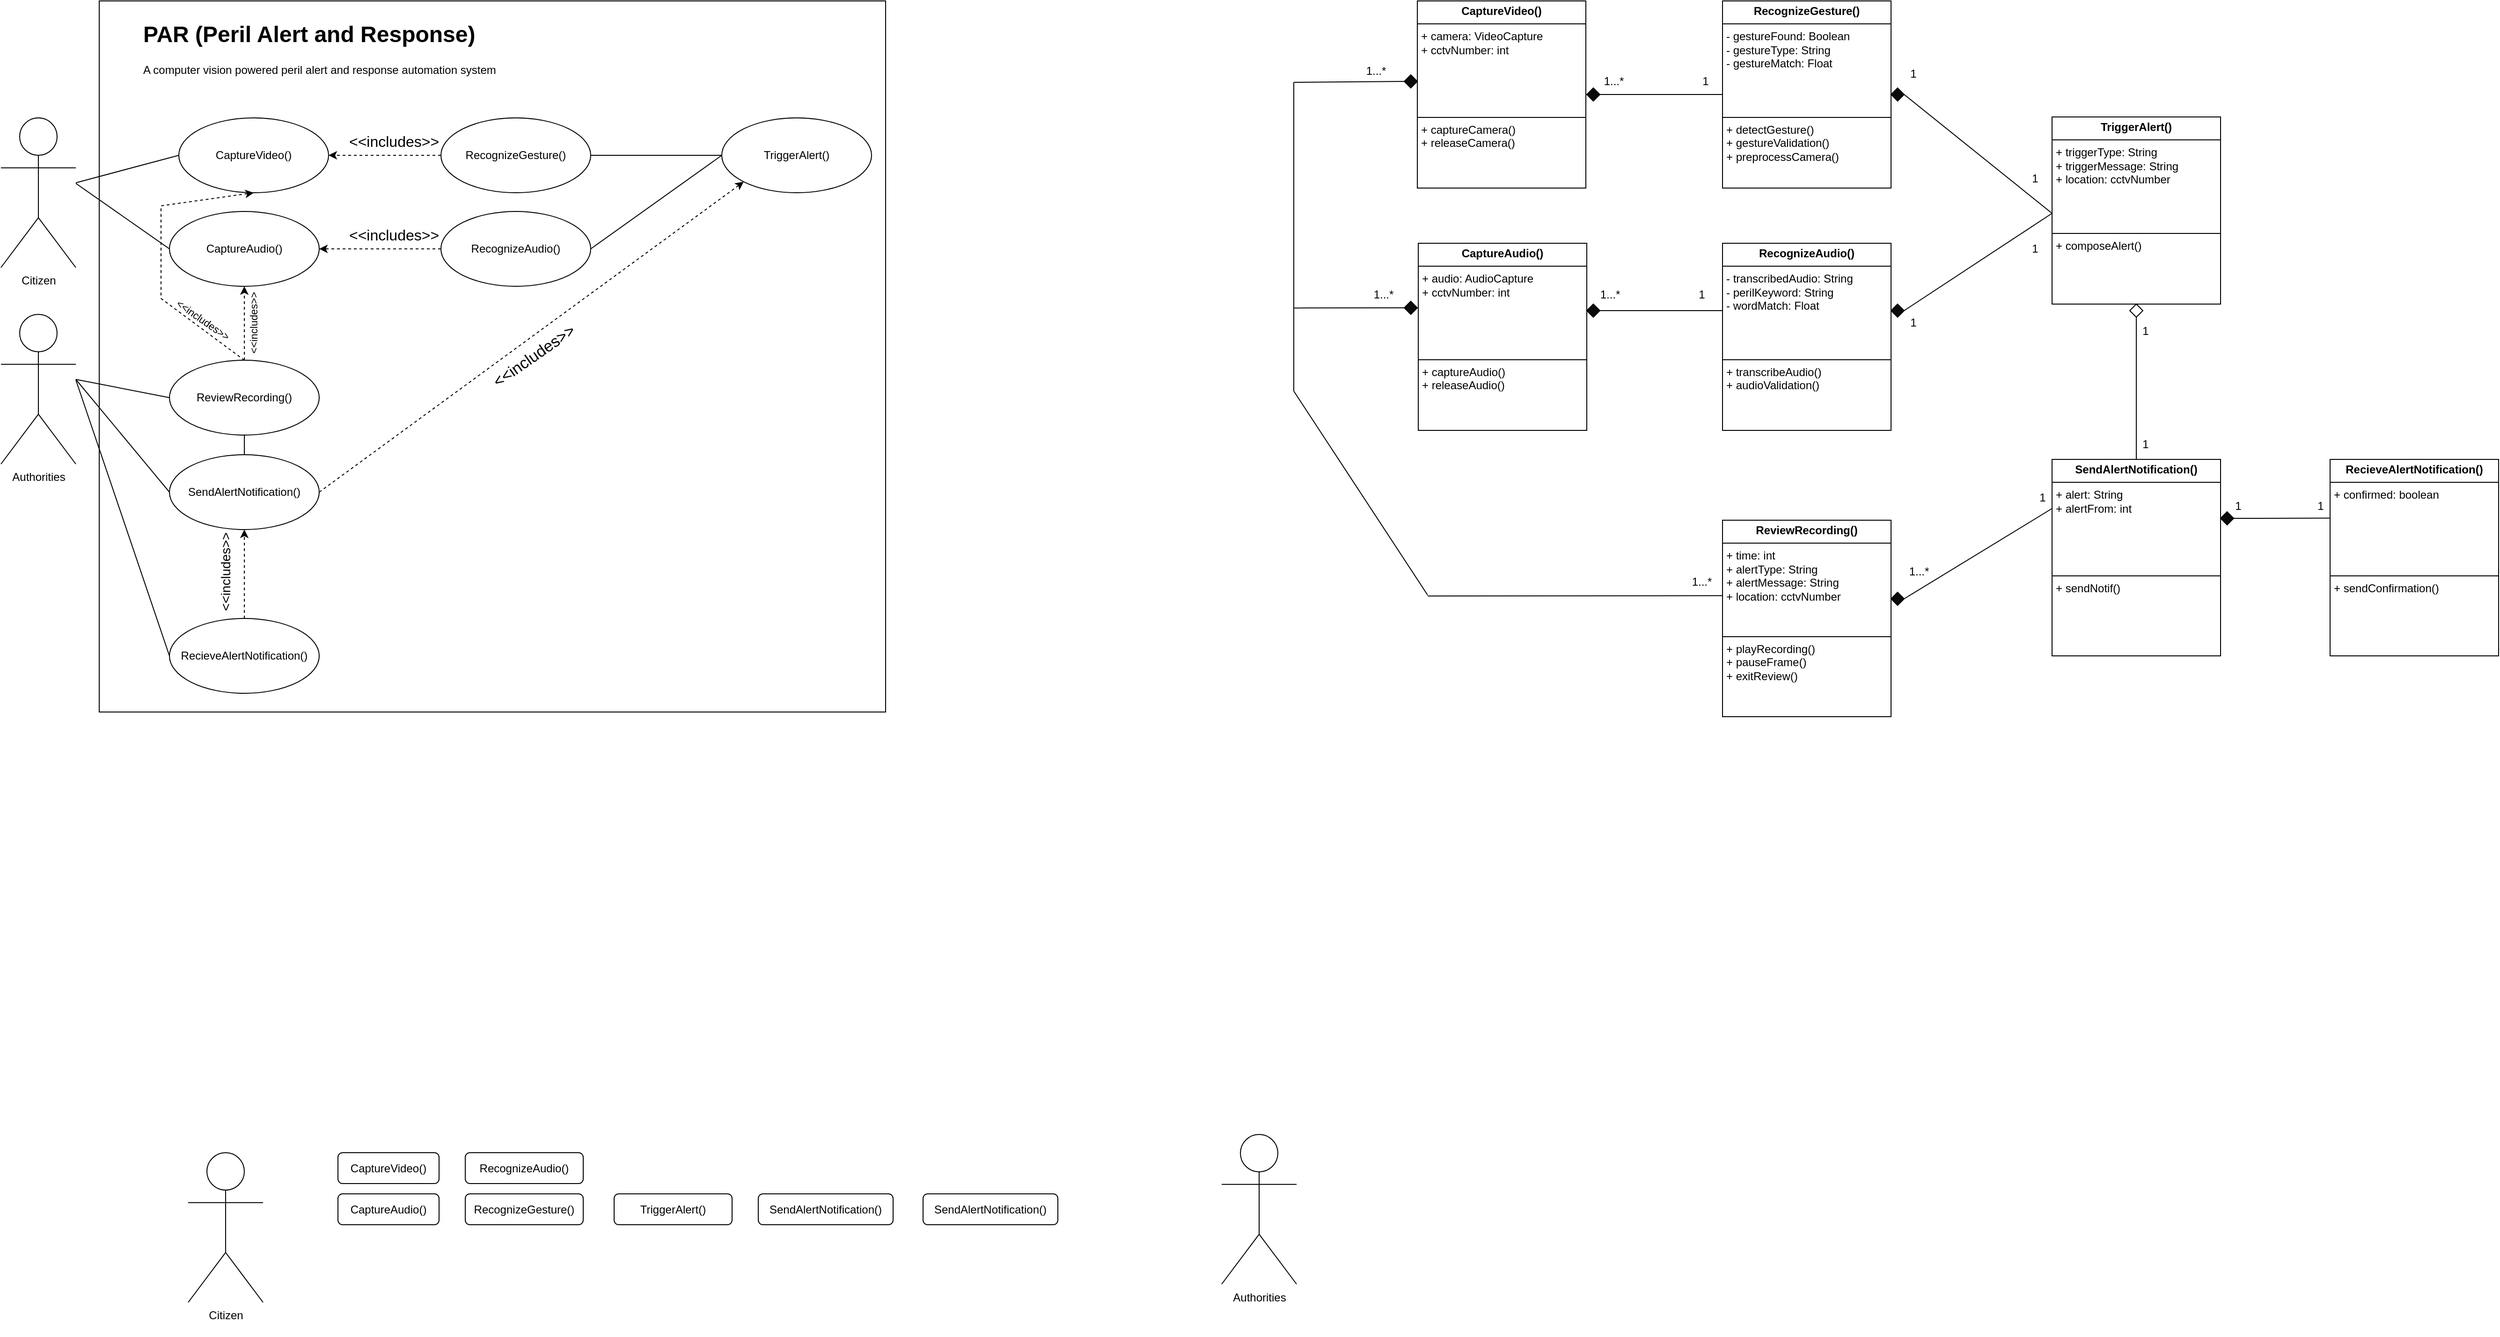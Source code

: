 <mxfile version="24.5.3" type="github">
  <diagram name="Page-1" id="aL-JDZuz1ci5aaFKHha2">
    <mxGraphModel dx="1598" dy="775" grid="1" gridSize="11" guides="1" tooltips="1" connect="1" arrows="1" fold="1" page="1" pageScale="1" pageWidth="850" pageHeight="1100" math="0" shadow="0">
      <root>
        <mxCell id="0" />
        <mxCell id="1" parent="0" />
        <mxCell id="zNkDvXEw-0MPoxfva-Qb-19" value="" style="rounded=0;whiteSpace=wrap;html=1;" parent="1" vertex="1">
          <mxGeometry x="165" y="155" width="840" height="760" as="geometry" />
        </mxCell>
        <mxCell id="zNkDvXEw-0MPoxfva-Qb-1" value="Citizen&lt;div&gt;&lt;br&gt;&lt;/div&gt;" style="shape=umlActor;verticalLabelPosition=bottom;verticalAlign=top;html=1;outlineConnect=0;" parent="1" vertex="1">
          <mxGeometry x="60" y="280" width="80" height="160" as="geometry" />
        </mxCell>
        <mxCell id="zNkDvXEw-0MPoxfva-Qb-2" value="CaptureVideo()" style="ellipse;whiteSpace=wrap;html=1;" parent="1" vertex="1">
          <mxGeometry x="250" y="280" width="160" height="80" as="geometry" />
        </mxCell>
        <mxCell id="zNkDvXEw-0MPoxfva-Qb-3" value="&lt;div&gt;Authorities&lt;/div&gt;" style="shape=umlActor;verticalLabelPosition=bottom;verticalAlign=top;html=1;outlineConnect=0;" parent="1" vertex="1">
          <mxGeometry x="60" y="490" width="80" height="160" as="geometry" />
        </mxCell>
        <mxCell id="zNkDvXEw-0MPoxfva-Qb-4" value="RecognizeGesture()" style="ellipse;whiteSpace=wrap;html=1;" parent="1" vertex="1">
          <mxGeometry x="530" y="280" width="160" height="80" as="geometry" />
        </mxCell>
        <mxCell id="zNkDvXEw-0MPoxfva-Qb-5" value="TriggerAlert()" style="ellipse;whiteSpace=wrap;html=1;" parent="1" vertex="1">
          <mxGeometry x="830" y="280" width="160" height="80" as="geometry" />
        </mxCell>
        <mxCell id="zNkDvXEw-0MPoxfva-Qb-6" value="SendAlertNotification()" style="ellipse;whiteSpace=wrap;html=1;" parent="1" vertex="1">
          <mxGeometry x="240" y="640" width="160" height="80" as="geometry" />
        </mxCell>
        <mxCell id="zNkDvXEw-0MPoxfva-Qb-7" value="ReviewRecording()" style="ellipse;whiteSpace=wrap;html=1;" parent="1" vertex="1">
          <mxGeometry x="240" y="539" width="160" height="80" as="geometry" />
        </mxCell>
        <mxCell id="zNkDvXEw-0MPoxfva-Qb-8" value="" style="endArrow=none;html=1;rounded=0;entryX=0;entryY=0.5;entryDx=0;entryDy=0;" parent="1" source="zNkDvXEw-0MPoxfva-Qb-1" target="zNkDvXEw-0MPoxfva-Qb-2" edge="1">
          <mxGeometry width="50" height="50" relative="1" as="geometry">
            <mxPoint x="170" y="460" as="sourcePoint" />
            <mxPoint x="220" y="410" as="targetPoint" />
          </mxGeometry>
        </mxCell>
        <mxCell id="zNkDvXEw-0MPoxfva-Qb-10" value="" style="endArrow=classic;html=1;rounded=0;dashed=1;exitX=0;exitY=0.5;exitDx=0;exitDy=0;entryX=1;entryY=0.5;entryDx=0;entryDy=0;" parent="1" source="zNkDvXEw-0MPoxfva-Qb-4" target="zNkDvXEw-0MPoxfva-Qb-2" edge="1">
          <mxGeometry width="50" height="50" relative="1" as="geometry">
            <mxPoint x="370" y="460" as="sourcePoint" />
            <mxPoint x="310" y="450" as="targetPoint" />
          </mxGeometry>
        </mxCell>
        <mxCell id="zNkDvXEw-0MPoxfva-Qb-12" value="&lt;font style=&quot;font-size: 16px;&quot;&gt;&amp;lt;&amp;lt;includes&amp;gt;&amp;gt;&lt;/font&gt;" style="text;html=1;align=center;verticalAlign=middle;whiteSpace=wrap;rounded=0;rotation=0;" parent="1" vertex="1">
          <mxGeometry x="450" y="290" width="60" height="30" as="geometry" />
        </mxCell>
        <mxCell id="zNkDvXEw-0MPoxfva-Qb-14" value="" style="endArrow=classic;html=1;rounded=0;dashed=1;exitX=1;exitY=0.5;exitDx=0;exitDy=0;entryX=0;entryY=1;entryDx=0;entryDy=0;" parent="1" source="zNkDvXEw-0MPoxfva-Qb-6" target="zNkDvXEw-0MPoxfva-Qb-5" edge="1">
          <mxGeometry width="50" height="50" relative="1" as="geometry">
            <mxPoint x="820" y="560" as="sourcePoint" />
            <mxPoint x="900" y="370" as="targetPoint" />
          </mxGeometry>
        </mxCell>
        <mxCell id="zNkDvXEw-0MPoxfva-Qb-15" value="&lt;font style=&quot;font-size: 17px;&quot;&gt;&amp;lt;&amp;lt;includes&amp;gt;&amp;gt;&lt;/font&gt;" style="text;html=1;align=center;verticalAlign=middle;whiteSpace=wrap;rounded=0;rotation=-35;" parent="1" vertex="1">
          <mxGeometry x="600" y="520" width="60" height="30" as="geometry" />
        </mxCell>
        <mxCell id="zNkDvXEw-0MPoxfva-Qb-16" value="" style="endArrow=none;html=1;rounded=0;entryX=0;entryY=0.5;entryDx=0;entryDy=0;" parent="1" target="zNkDvXEw-0MPoxfva-Qb-7" edge="1">
          <mxGeometry width="50" height="50" relative="1" as="geometry">
            <mxPoint x="140" y="559.5" as="sourcePoint" />
            <mxPoint x="240" y="559.5" as="targetPoint" />
          </mxGeometry>
        </mxCell>
        <mxCell id="zNkDvXEw-0MPoxfva-Qb-17" value="" style="endArrow=none;html=1;rounded=0;exitX=0.5;exitY=1;exitDx=0;exitDy=0;" parent="1" source="zNkDvXEw-0MPoxfva-Qb-7" target="zNkDvXEw-0MPoxfva-Qb-6" edge="1">
          <mxGeometry width="50" height="50" relative="1" as="geometry">
            <mxPoint x="400" y="559.66" as="sourcePoint" />
            <mxPoint x="530" y="560" as="targetPoint" />
          </mxGeometry>
        </mxCell>
        <mxCell id="zNkDvXEw-0MPoxfva-Qb-18" value="&lt;h1 style=&quot;margin-top: 0px;&quot;&gt;PAR (Peril Alert and Response)&lt;/h1&gt;&lt;p&gt;A computer vision powered peril alert and response automation system&lt;/p&gt;" style="text;html=1;whiteSpace=wrap;overflow=hidden;rounded=0;" parent="1" vertex="1">
          <mxGeometry x="210" y="170" width="420" height="120" as="geometry" />
        </mxCell>
        <mxCell id="zNkDvXEw-0MPoxfva-Qb-26" value="" style="endArrow=none;html=1;rounded=0;entryX=0;entryY=0.5;entryDx=0;entryDy=0;" parent="1" target="zNkDvXEw-0MPoxfva-Qb-6" edge="1">
          <mxGeometry width="50" height="50" relative="1" as="geometry">
            <mxPoint x="140" y="559.5" as="sourcePoint" />
            <mxPoint x="270" y="559.84" as="targetPoint" />
          </mxGeometry>
        </mxCell>
        <mxCell id="zNkDvXEw-0MPoxfva-Qb-27" value="" style="endArrow=none;html=1;rounded=0;entryX=0;entryY=0.5;entryDx=0;entryDy=0;exitX=1;exitY=0.5;exitDx=0;exitDy=0;" parent="1" source="zNkDvXEw-0MPoxfva-Qb-4" target="zNkDvXEw-0MPoxfva-Qb-5" edge="1">
          <mxGeometry width="50" height="50" relative="1" as="geometry">
            <mxPoint x="690" y="359" as="sourcePoint" />
            <mxPoint x="790" y="359" as="targetPoint" />
          </mxGeometry>
        </mxCell>
        <mxCell id="zNkDvXEw-0MPoxfva-Qb-34" value="&lt;p style=&quot;margin:0px;margin-top:4px;text-align:center;&quot;&gt;&lt;b&gt;CaptureVideo()&lt;/b&gt;&lt;/p&gt;&lt;hr size=&quot;1&quot; style=&quot;border-style:solid;&quot;&gt;&lt;p style=&quot;margin:0px;margin-left:4px;&quot;&gt;+ camera: VideoCapture&lt;/p&gt;&lt;p style=&quot;margin:0px;margin-left:4px;&quot;&gt;+ cctvNumber: int&lt;/p&gt;&lt;p style=&quot;margin:0px;margin-left:4px;&quot;&gt;&lt;br&gt;&lt;/p&gt;&lt;p style=&quot;margin:0px;margin-left:4px;&quot;&gt;&lt;br&gt;&lt;/p&gt;&lt;p style=&quot;margin:0px;margin-left:4px;&quot;&gt;&lt;br&gt;&lt;/p&gt;&lt;p style=&quot;margin:0px;margin-left:4px;&quot;&gt;&lt;br&gt;&lt;/p&gt;&lt;hr size=&quot;1&quot; style=&quot;border-style:solid;&quot;&gt;&lt;p style=&quot;margin:0px;margin-left:4px;&quot;&gt;+ captureCamera()&lt;/p&gt;&lt;p style=&quot;margin:0px;margin-left:4px;&quot;&gt;+ releaseCamera()&lt;/p&gt;&lt;p style=&quot;margin:0px;margin-left:4px;&quot;&gt;&lt;br&gt;&lt;/p&gt;" style="verticalAlign=top;align=left;overflow=fill;html=1;whiteSpace=wrap;" parent="1" vertex="1">
          <mxGeometry x="1573" y="155" width="180" height="200" as="geometry" />
        </mxCell>
        <mxCell id="zNkDvXEw-0MPoxfva-Qb-35" value="&lt;p style=&quot;margin:0px;margin-top:4px;text-align:center;&quot;&gt;&lt;b&gt;RecognizeGesture()&lt;/b&gt;&lt;/p&gt;&lt;hr size=&quot;1&quot; style=&quot;border-style:solid;&quot;&gt;&lt;p style=&quot;margin:0px;margin-left:4px;&quot;&gt;- gestureFound: Boolean&lt;/p&gt;&lt;p style=&quot;margin:0px;margin-left:4px;&quot;&gt;- gestureType: String&lt;/p&gt;&lt;p style=&quot;margin:0px;margin-left:4px;&quot;&gt;- gestureMatch: Float&lt;/p&gt;&lt;p style=&quot;margin:0px;margin-left:4px;&quot;&gt;&lt;br&gt;&lt;/p&gt;&lt;p style=&quot;margin:0px;margin-left:4px;&quot;&gt;&lt;br&gt;&lt;/p&gt;&lt;p style=&quot;margin:0px;margin-left:4px;&quot;&gt;&lt;br&gt;&lt;/p&gt;&lt;hr size=&quot;1&quot; style=&quot;border-style:solid;&quot;&gt;&lt;p style=&quot;margin:0px;margin-left:4px;&quot;&gt;+ detectGesture()&lt;/p&gt;&lt;p style=&quot;margin:0px;margin-left:4px;&quot;&gt;+ gestureValidation()&lt;/p&gt;&lt;p style=&quot;margin:0px;margin-left:4px;&quot;&gt;+ preprocessCamera()&lt;/p&gt;" style="verticalAlign=top;align=left;overflow=fill;html=1;whiteSpace=wrap;" parent="1" vertex="1">
          <mxGeometry x="1899" y="155" width="180" height="200" as="geometry" />
        </mxCell>
        <mxCell id="zNkDvXEw-0MPoxfva-Qb-36" value="&lt;p style=&quot;margin:0px;margin-top:4px;text-align:center;&quot;&gt;&lt;b&gt;TriggerAlert()&lt;/b&gt;&lt;/p&gt;&lt;hr size=&quot;1&quot; style=&quot;border-style:solid;&quot;&gt;&lt;p style=&quot;margin:0px;margin-left:4px;&quot;&gt;+ triggerType: String&lt;/p&gt;&lt;p style=&quot;margin:0px;margin-left:4px;&quot;&gt;+ triggerMessage: String&lt;/p&gt;&lt;p style=&quot;margin:0px;margin-left:4px;&quot;&gt;+ location: cctvNumber&lt;/p&gt;&lt;p style=&quot;margin:0px;margin-left:4px;&quot;&gt;&lt;br&gt;&lt;/p&gt;&lt;p style=&quot;margin:0px;margin-left:4px;&quot;&gt;&lt;br&gt;&lt;/p&gt;&lt;p style=&quot;margin:0px;margin-left:4px;&quot;&gt;&lt;br&gt;&lt;/p&gt;&lt;hr size=&quot;1&quot; style=&quot;border-style:solid;&quot;&gt;&lt;p style=&quot;margin:0px;margin-left:4px;&quot;&gt;+ composeAlert()&lt;/p&gt;" style="verticalAlign=top;align=left;overflow=fill;html=1;whiteSpace=wrap;" parent="1" vertex="1">
          <mxGeometry x="2251" y="279" width="180" height="200" as="geometry" />
        </mxCell>
        <mxCell id="zNkDvXEw-0MPoxfva-Qb-37" value="&lt;p style=&quot;margin:0px;margin-top:4px;text-align:center;&quot;&gt;&lt;b&gt;ReviewRecording()&lt;/b&gt;&lt;/p&gt;&lt;hr size=&quot;1&quot; style=&quot;border-style:solid;&quot;&gt;&lt;p style=&quot;margin:0px;margin-left:4px;&quot;&gt;+ time: int&amp;nbsp;&lt;/p&gt;&lt;p style=&quot;margin:0px;margin-left:4px;&quot;&gt;+ alertType: String&lt;/p&gt;&lt;p style=&quot;margin:0px;margin-left:4px;&quot;&gt;+ alertMessage: String&lt;/p&gt;&lt;p style=&quot;margin:0px;margin-left:4px;&quot;&gt;+ location: cctvNumber&lt;/p&gt;&lt;p style=&quot;margin:0px;margin-left:4px;&quot;&gt;&lt;br&gt;&lt;/p&gt;&lt;p style=&quot;margin:0px;margin-left:4px;&quot;&gt;&lt;br&gt;&lt;/p&gt;&lt;hr size=&quot;1&quot; style=&quot;border-style:solid;&quot;&gt;&lt;p style=&quot;margin:0px;margin-left:4px;&quot;&gt;+ playRecording()&lt;/p&gt;&lt;p style=&quot;margin:0px;margin-left:4px;&quot;&gt;+ pauseFrame()&lt;/p&gt;&lt;p style=&quot;margin:0px;margin-left:4px;&quot;&gt;+ exitReview()&lt;/p&gt;" style="verticalAlign=top;align=left;overflow=fill;html=1;whiteSpace=wrap;" parent="1" vertex="1">
          <mxGeometry x="1899" y="710" width="180" height="210" as="geometry" />
        </mxCell>
        <mxCell id="zNkDvXEw-0MPoxfva-Qb-38" value="&lt;p style=&quot;margin:0px;margin-top:4px;text-align:center;&quot;&gt;&lt;b&gt;SendAlertNotification()&lt;/b&gt;&lt;/p&gt;&lt;hr size=&quot;1&quot; style=&quot;border-style:solid;&quot;&gt;&lt;p style=&quot;margin:0px;margin-left:4px;&quot;&gt;+ alert: String&lt;/p&gt;&lt;p style=&quot;margin:0px;margin-left:4px;&quot;&gt;+ alertFrom: int&lt;/p&gt;&lt;p style=&quot;margin:0px;margin-left:4px;&quot;&gt;&lt;br&gt;&lt;/p&gt;&lt;p style=&quot;margin:0px;margin-left:4px;&quot;&gt;&lt;br&gt;&lt;/p&gt;&lt;p style=&quot;margin:0px;margin-left:4px;&quot;&gt;&lt;br&gt;&lt;/p&gt;&lt;p style=&quot;margin:0px;margin-left:4px;&quot;&gt;&lt;br&gt;&lt;/p&gt;&lt;hr size=&quot;1&quot; style=&quot;border-style:solid;&quot;&gt;&lt;p style=&quot;margin:0px;margin-left:4px;&quot;&gt;+ sendNotif()&lt;/p&gt;" style="verticalAlign=top;align=left;overflow=fill;html=1;whiteSpace=wrap;" parent="1" vertex="1">
          <mxGeometry x="2251" y="645" width="180" height="210" as="geometry" />
        </mxCell>
        <mxCell id="bf3cndLaWeig58qqCTea-2" value="CaptureAudio()" style="ellipse;whiteSpace=wrap;html=1;" parent="1" vertex="1">
          <mxGeometry x="240" y="380" width="160" height="80" as="geometry" />
        </mxCell>
        <mxCell id="bf3cndLaWeig58qqCTea-3" value="RecognizeAudio()" style="ellipse;whiteSpace=wrap;html=1;" parent="1" vertex="1">
          <mxGeometry x="530" y="380" width="160" height="80" as="geometry" />
        </mxCell>
        <mxCell id="bf3cndLaWeig58qqCTea-4" value="" style="endArrow=none;html=1;rounded=0;entryX=0;entryY=0.5;entryDx=0;entryDy=0;" parent="1" target="bf3cndLaWeig58qqCTea-2" edge="1">
          <mxGeometry width="50" height="50" relative="1" as="geometry">
            <mxPoint x="140" y="350" as="sourcePoint" />
            <mxPoint x="230" y="510" as="targetPoint" />
          </mxGeometry>
        </mxCell>
        <mxCell id="bf3cndLaWeig58qqCTea-5" value="" style="endArrow=classic;html=1;rounded=0;dashed=1;exitX=0;exitY=0.5;exitDx=0;exitDy=0;entryX=1;entryY=0.5;entryDx=0;entryDy=0;" parent="1" source="bf3cndLaWeig58qqCTea-3" target="bf3cndLaWeig58qqCTea-2" edge="1">
          <mxGeometry width="50" height="50" relative="1" as="geometry">
            <mxPoint x="380" y="560" as="sourcePoint" />
            <mxPoint x="320" y="550" as="targetPoint" />
          </mxGeometry>
        </mxCell>
        <mxCell id="bf3cndLaWeig58qqCTea-7" value="" style="endArrow=none;html=1;rounded=0;entryX=0;entryY=0.5;entryDx=0;entryDy=0;exitX=1;exitY=0.5;exitDx=0;exitDy=0;" parent="1" source="bf3cndLaWeig58qqCTea-3" target="zNkDvXEw-0MPoxfva-Qb-5" edge="1">
          <mxGeometry width="50" height="50" relative="1" as="geometry">
            <mxPoint x="700" y="369" as="sourcePoint" />
            <mxPoint x="830" y="370" as="targetPoint" />
          </mxGeometry>
        </mxCell>
        <mxCell id="bf3cndLaWeig58qqCTea-8" value="&lt;font style=&quot;font-size: 16px;&quot;&gt;&amp;lt;&amp;lt;includes&amp;gt;&amp;gt;&lt;/font&gt;" style="text;html=1;align=center;verticalAlign=middle;whiteSpace=wrap;rounded=0;rotation=0;" parent="1" vertex="1">
          <mxGeometry x="450" y="390" width="60" height="30" as="geometry" />
        </mxCell>
        <mxCell id="BThqMrL_MY4lzb3ycv1S-1" value="&lt;p style=&quot;margin:0px;margin-top:4px;text-align:center;&quot;&gt;&lt;b&gt;CaptureAudio()&lt;/b&gt;&lt;/p&gt;&lt;hr size=&quot;1&quot; style=&quot;border-style:solid;&quot;&gt;&lt;p style=&quot;margin:0px;margin-left:4px;&quot;&gt;+ audio: AudioCapture&lt;/p&gt;&lt;p style=&quot;margin:0px;margin-left:4px;&quot;&gt;+ cctvNumber: int&lt;/p&gt;&lt;p style=&quot;margin:0px;margin-left:4px;&quot;&gt;&lt;br&gt;&lt;/p&gt;&lt;p style=&quot;margin:0px;margin-left:4px;&quot;&gt;&lt;br&gt;&lt;/p&gt;&lt;p style=&quot;margin:0px;margin-left:4px;&quot;&gt;&lt;br&gt;&lt;/p&gt;&lt;p style=&quot;margin:0px;margin-left:4px;&quot;&gt;&lt;br&gt;&lt;/p&gt;&lt;hr size=&quot;1&quot; style=&quot;border-style:solid;&quot;&gt;&lt;p style=&quot;margin:0px;margin-left:4px;&quot;&gt;+ captureAudio()&lt;/p&gt;&lt;p style=&quot;margin:0px;margin-left:4px;&quot;&gt;+ releaseAudio()&lt;/p&gt;&lt;p style=&quot;margin:0px;margin-left:4px;&quot;&gt;&lt;br&gt;&lt;/p&gt;" style="verticalAlign=top;align=left;overflow=fill;html=1;whiteSpace=wrap;" parent="1" vertex="1">
          <mxGeometry x="1574" y="414" width="180" height="200" as="geometry" />
        </mxCell>
        <mxCell id="BThqMrL_MY4lzb3ycv1S-2" value="&lt;p style=&quot;margin:0px;margin-top:4px;text-align:center;&quot;&gt;&lt;b&gt;RecognizeAudio()&lt;/b&gt;&lt;/p&gt;&lt;hr size=&quot;1&quot; style=&quot;border-style:solid;&quot;&gt;&lt;p style=&quot;margin:0px;margin-left:4px;&quot;&gt;- transcribedAudio: String&lt;/p&gt;&lt;p style=&quot;margin:0px;margin-left:4px;&quot;&gt;- perilKeyword: String&lt;/p&gt;&lt;p style=&quot;margin:0px;margin-left:4px;&quot;&gt;- wordMatch: Float&lt;/p&gt;&lt;p style=&quot;margin:0px;margin-left:4px;&quot;&gt;&lt;br&gt;&lt;/p&gt;&lt;p style=&quot;margin:0px;margin-left:4px;&quot;&gt;&lt;br&gt;&lt;/p&gt;&lt;p style=&quot;margin:0px;margin-left:4px;&quot;&gt;&lt;br&gt;&lt;/p&gt;&lt;hr size=&quot;1&quot; style=&quot;border-style:solid;&quot;&gt;&lt;p style=&quot;margin:0px;margin-left:4px;&quot;&gt;+ transcribeAudio()&lt;/p&gt;&lt;p style=&quot;margin:0px;margin-left:4px;&quot;&gt;+ audioValidation()&lt;/p&gt;&lt;p style=&quot;margin:0px;margin-left:4px;&quot;&gt;&lt;br&gt;&lt;/p&gt;" style="verticalAlign=top;align=left;overflow=fill;html=1;whiteSpace=wrap;" parent="1" vertex="1">
          <mxGeometry x="1899" y="414" width="180" height="200" as="geometry" />
        </mxCell>
        <mxCell id="BThqMrL_MY4lzb3ycv1S-3" value="RecieveAlertNotification()" style="ellipse;whiteSpace=wrap;html=1;" parent="1" vertex="1">
          <mxGeometry x="240" y="815" width="160" height="80" as="geometry" />
        </mxCell>
        <mxCell id="BThqMrL_MY4lzb3ycv1S-5" value="" style="endArrow=none;html=1;rounded=0;entryX=0;entryY=0.5;entryDx=0;entryDy=0;" parent="1" target="BThqMrL_MY4lzb3ycv1S-3" edge="1">
          <mxGeometry width="50" height="50" relative="1" as="geometry">
            <mxPoint x="140" y="560" as="sourcePoint" />
            <mxPoint x="250" y="720" as="targetPoint" />
          </mxGeometry>
        </mxCell>
        <mxCell id="BThqMrL_MY4lzb3ycv1S-6" value="" style="endArrow=classic;html=1;rounded=0;dashed=1;exitX=0.5;exitY=0;exitDx=0;exitDy=0;entryX=0.5;entryY=1;entryDx=0;entryDy=0;" parent="1" source="BThqMrL_MY4lzb3ycv1S-3" target="zNkDvXEw-0MPoxfva-Qb-6" edge="1">
          <mxGeometry width="50" height="50" relative="1" as="geometry">
            <mxPoint x="410" y="720" as="sourcePoint" />
            <mxPoint x="863" y="358" as="targetPoint" />
          </mxGeometry>
        </mxCell>
        <mxCell id="BThqMrL_MY4lzb3ycv1S-7" value="&lt;font style=&quot;font-size: 14px;&quot;&gt;&amp;lt;&amp;lt;includes&amp;gt;&amp;gt;&lt;/font&gt;" style="text;html=1;align=center;verticalAlign=middle;whiteSpace=wrap;rounded=0;rotation=-90;" parent="1" vertex="1">
          <mxGeometry x="270" y="750" width="60" height="30" as="geometry" />
        </mxCell>
        <mxCell id="BThqMrL_MY4lzb3ycv1S-9" value="" style="endArrow=classic;html=1;rounded=0;dashed=1;exitX=0.5;exitY=0;exitDx=0;exitDy=0;entryX=0.5;entryY=1;entryDx=0;entryDy=0;" parent="1" source="zNkDvXEw-0MPoxfva-Qb-7" target="bf3cndLaWeig58qqCTea-2" edge="1">
          <mxGeometry width="50" height="50" relative="1" as="geometry">
            <mxPoint x="520" y="525" as="sourcePoint" />
            <mxPoint x="400" y="525" as="targetPoint" />
          </mxGeometry>
        </mxCell>
        <mxCell id="BThqMrL_MY4lzb3ycv1S-10" value="&lt;font style=&quot;font-size: 11px;&quot;&gt;&amp;lt;&amp;lt;includes&amp;gt;&amp;gt;&lt;/font&gt;" style="text;html=1;align=center;verticalAlign=middle;whiteSpace=wrap;rounded=0;rotation=-90;" parent="1" vertex="1">
          <mxGeometry x="300" y="484" width="60" height="30" as="geometry" />
        </mxCell>
        <mxCell id="BThqMrL_MY4lzb3ycv1S-11" value="" style="endArrow=classic;html=1;rounded=0;dashed=1;exitX=0.5;exitY=0;exitDx=0;exitDy=0;entryX=0.5;entryY=1;entryDx=0;entryDy=0;" parent="1" source="zNkDvXEw-0MPoxfva-Qb-7" target="zNkDvXEw-0MPoxfva-Qb-2" edge="1">
          <mxGeometry width="50" height="50" relative="1" as="geometry">
            <mxPoint x="240" y="520" as="sourcePoint" />
            <mxPoint x="250" y="455" as="targetPoint" />
            <Array as="points">
              <mxPoint x="231" y="473" />
              <mxPoint x="231" y="374" />
            </Array>
          </mxGeometry>
        </mxCell>
        <mxCell id="BThqMrL_MY4lzb3ycv1S-12" value="&lt;font style=&quot;font-size: 11px;&quot;&gt;&amp;lt;&amp;lt;includes&amp;gt;&amp;gt;&lt;/font&gt;" style="text;html=1;align=right;verticalAlign=middle;whiteSpace=wrap;rounded=0;rotation=35;" parent="1" vertex="1">
          <mxGeometry x="250" y="484" width="60" height="30" as="geometry" />
        </mxCell>
        <mxCell id="BThqMrL_MY4lzb3ycv1S-14" value="&lt;p style=&quot;margin:0px;margin-top:4px;text-align:center;&quot;&gt;&lt;b&gt;RecieveAlertNotification()&lt;/b&gt;&lt;/p&gt;&lt;hr size=&quot;1&quot; style=&quot;border-style:solid;&quot;&gt;&lt;p style=&quot;margin:0px;margin-left:4px;&quot;&gt;+ confirmed: boolean&lt;/p&gt;&lt;p style=&quot;margin:0px;margin-left:4px;&quot;&gt;&lt;br&gt;&lt;/p&gt;&lt;p style=&quot;margin:0px;margin-left:4px;&quot;&gt;&lt;br&gt;&lt;/p&gt;&lt;p style=&quot;margin:0px;margin-left:4px;&quot;&gt;&lt;br&gt;&lt;/p&gt;&lt;p style=&quot;margin:0px;margin-left:4px;&quot;&gt;&lt;br&gt;&lt;/p&gt;&lt;p style=&quot;margin:0px;margin-left:4px;&quot;&gt;&lt;br&gt;&lt;/p&gt;&lt;hr size=&quot;1&quot; style=&quot;border-style:solid;&quot;&gt;&lt;p style=&quot;margin:0px;margin-left:4px;&quot;&gt;+ sendConfirmation()&lt;/p&gt;" style="verticalAlign=top;align=left;overflow=fill;html=1;whiteSpace=wrap;" parent="1" vertex="1">
          <mxGeometry x="2548" y="645" width="180" height="210" as="geometry" />
        </mxCell>
        <mxCell id="BThqMrL_MY4lzb3ycv1S-17" value="" style="rhombus;whiteSpace=wrap;html=1;fillColor=#0A0A0A;" parent="1" vertex="1">
          <mxGeometry x="1754" y="248" width="14" height="14" as="geometry" />
        </mxCell>
        <mxCell id="BThqMrL_MY4lzb3ycv1S-22" value="" style="endArrow=none;html=1;rounded=0;entryX=0;entryY=0.5;entryDx=0;entryDy=0;exitX=1;exitY=0.5;exitDx=0;exitDy=0;" parent="1" source="BThqMrL_MY4lzb3ycv1S-17" target="zNkDvXEw-0MPoxfva-Qb-35" edge="1">
          <mxGeometry width="50" height="50" relative="1" as="geometry">
            <mxPoint x="1789" y="287" as="sourcePoint" />
            <mxPoint x="1839" y="237" as="targetPoint" />
          </mxGeometry>
        </mxCell>
        <mxCell id="BThqMrL_MY4lzb3ycv1S-23" value="" style="rhombus;whiteSpace=wrap;html=1;fillColor=#0A0A0A;" parent="1" vertex="1">
          <mxGeometry x="1754" y="479" width="14" height="14" as="geometry" />
        </mxCell>
        <mxCell id="BThqMrL_MY4lzb3ycv1S-24" value="" style="endArrow=none;html=1;rounded=0;entryX=0;entryY=0.5;entryDx=0;entryDy=0;exitX=1;exitY=0.5;exitDx=0;exitDy=0;" parent="1" source="BThqMrL_MY4lzb3ycv1S-23" edge="1">
          <mxGeometry width="50" height="50" relative="1" as="geometry">
            <mxPoint x="1789" y="518" as="sourcePoint" />
            <mxPoint x="1899" y="486" as="targetPoint" />
          </mxGeometry>
        </mxCell>
        <mxCell id="BThqMrL_MY4lzb3ycv1S-25" value="" style="rhombus;whiteSpace=wrap;html=1;fillColor=#0A0A0A;" parent="1" vertex="1">
          <mxGeometry x="2079" y="248" width="14" height="14" as="geometry" />
        </mxCell>
        <mxCell id="BThqMrL_MY4lzb3ycv1S-26" value="" style="endArrow=none;html=1;rounded=0;entryX=0;entryY=0.5;entryDx=0;entryDy=0;exitX=1;exitY=0.5;exitDx=0;exitDy=0;" parent="1" source="BThqMrL_MY4lzb3ycv1S-25" edge="1">
          <mxGeometry width="50" height="50" relative="1" as="geometry">
            <mxPoint x="2141" y="414" as="sourcePoint" />
            <mxPoint x="2251" y="382" as="targetPoint" />
          </mxGeometry>
        </mxCell>
        <mxCell id="BThqMrL_MY4lzb3ycv1S-27" value="" style="rhombus;whiteSpace=wrap;html=1;fillColor=#0A0A0A;" parent="1" vertex="1">
          <mxGeometry x="2079" y="479" width="14" height="14" as="geometry" />
        </mxCell>
        <mxCell id="BThqMrL_MY4lzb3ycv1S-28" value="" style="endArrow=none;html=1;rounded=0;exitX=1;exitY=0.5;exitDx=0;exitDy=0;entryX=0;entryY=0.515;entryDx=0;entryDy=0;entryPerimeter=0;" parent="1" source="BThqMrL_MY4lzb3ycv1S-27" target="zNkDvXEw-0MPoxfva-Qb-36" edge="1">
          <mxGeometry width="50" height="50" relative="1" as="geometry">
            <mxPoint x="2170" y="525" as="sourcePoint" />
            <mxPoint x="2251" y="380" as="targetPoint" />
          </mxGeometry>
        </mxCell>
        <mxCell id="BThqMrL_MY4lzb3ycv1S-29" value="" style="endArrow=none;html=1;rounded=0;exitX=1;exitY=0.5;exitDx=0;exitDy=0;entryX=0;entryY=0.25;entryDx=0;entryDy=0;" parent="1" source="BThqMrL_MY4lzb3ycv1S-30" target="zNkDvXEw-0MPoxfva-Qb-38" edge="1">
          <mxGeometry width="50" height="50" relative="1" as="geometry">
            <mxPoint x="2104" y="801" as="sourcePoint" />
            <mxPoint x="2262" y="697" as="targetPoint" />
          </mxGeometry>
        </mxCell>
        <mxCell id="BThqMrL_MY4lzb3ycv1S-30" value="" style="rhombus;whiteSpace=wrap;html=1;fillColor=#0A0A0A;" parent="1" vertex="1">
          <mxGeometry x="2079" y="787" width="14" height="14" as="geometry" />
        </mxCell>
        <mxCell id="BThqMrL_MY4lzb3ycv1S-31" value="" style="rhombus;whiteSpace=wrap;html=1;fillColor=none;" parent="1" vertex="1">
          <mxGeometry x="2334" y="479" width="14" height="14" as="geometry" />
        </mxCell>
        <mxCell id="BThqMrL_MY4lzb3ycv1S-32" value="" style="endArrow=none;html=1;rounded=0;exitX=0.5;exitY=0;exitDx=0;exitDy=0;entryX=0.5;entryY=1;entryDx=0;entryDy=0;" parent="1" source="zNkDvXEw-0MPoxfva-Qb-38" target="BThqMrL_MY4lzb3ycv1S-31" edge="1">
          <mxGeometry width="50" height="50" relative="1" as="geometry">
            <mxPoint x="2104" y="805" as="sourcePoint" />
            <mxPoint x="2273" y="709" as="targetPoint" />
          </mxGeometry>
        </mxCell>
        <mxCell id="BThqMrL_MY4lzb3ycv1S-33" value="" style="rhombus;whiteSpace=wrap;html=1;fillColor=#0A0A0A;" parent="1" vertex="1">
          <mxGeometry x="2431" y="701" width="14" height="14" as="geometry" />
        </mxCell>
        <mxCell id="BThqMrL_MY4lzb3ycv1S-35" value="" style="endArrow=none;html=1;rounded=0;exitX=1;exitY=0.5;exitDx=0;exitDy=0;entryX=-0.003;entryY=0.299;entryDx=0;entryDy=0;entryPerimeter=0;" parent="1" source="BThqMrL_MY4lzb3ycv1S-33" target="BThqMrL_MY4lzb3ycv1S-14" edge="1">
          <mxGeometry width="50" height="50" relative="1" as="geometry">
            <mxPoint x="2104" y="805" as="sourcePoint" />
            <mxPoint x="2262" y="709" as="targetPoint" />
          </mxGeometry>
        </mxCell>
        <mxCell id="BThqMrL_MY4lzb3ycv1S-36" value="" style="endArrow=none;html=1;rounded=0;entryX=-0.002;entryY=0.384;entryDx=0;entryDy=0;entryPerimeter=0;" parent="1" target="zNkDvXEw-0MPoxfva-Qb-37" edge="1">
          <mxGeometry width="50" height="50" relative="1" as="geometry">
            <mxPoint x="1584" y="791" as="sourcePoint" />
            <mxPoint x="1797" y="746" as="targetPoint" />
          </mxGeometry>
        </mxCell>
        <mxCell id="BThqMrL_MY4lzb3ycv1S-37" value="" style="endArrow=none;html=1;rounded=0;" parent="1" edge="1">
          <mxGeometry width="50" height="50" relative="1" as="geometry">
            <mxPoint x="1441" y="572" as="sourcePoint" />
            <mxPoint x="1584" y="790" as="targetPoint" />
          </mxGeometry>
        </mxCell>
        <mxCell id="BThqMrL_MY4lzb3ycv1S-38" value="" style="endArrow=none;html=1;rounded=0;" parent="1" edge="1">
          <mxGeometry width="50" height="50" relative="1" as="geometry">
            <mxPoint x="1441" y="242" as="sourcePoint" />
            <mxPoint x="1441" y="572" as="targetPoint" />
          </mxGeometry>
        </mxCell>
        <mxCell id="BThqMrL_MY4lzb3ycv1S-39" value="" style="endArrow=none;html=1;rounded=0;entryX=0;entryY=0.5;entryDx=0;entryDy=0;" parent="1" target="BThqMrL_MY4lzb3ycv1S-42" edge="1">
          <mxGeometry width="50" height="50" relative="1" as="geometry">
            <mxPoint x="1441" y="242" as="sourcePoint" />
            <mxPoint x="1551" y="242" as="targetPoint" />
          </mxGeometry>
        </mxCell>
        <mxCell id="BThqMrL_MY4lzb3ycv1S-40" value="" style="endArrow=none;html=1;rounded=0;entryX=0;entryY=0.5;entryDx=0;entryDy=0;" parent="1" target="BThqMrL_MY4lzb3ycv1S-41" edge="1">
          <mxGeometry width="50" height="50" relative="1" as="geometry">
            <mxPoint x="1441" y="483.2" as="sourcePoint" />
            <mxPoint x="1551" y="483.2" as="targetPoint" />
          </mxGeometry>
        </mxCell>
        <mxCell id="BThqMrL_MY4lzb3ycv1S-41" value="" style="rhombus;whiteSpace=wrap;html=1;fillColor=#0A0A0A;" parent="1" vertex="1">
          <mxGeometry x="1559" y="476" width="14" height="14" as="geometry" />
        </mxCell>
        <mxCell id="BThqMrL_MY4lzb3ycv1S-42" value="" style="rhombus;whiteSpace=wrap;html=1;fillColor=#0A0A0A;" parent="1" vertex="1">
          <mxGeometry x="1559" y="234" width="14" height="14" as="geometry" />
        </mxCell>
        <mxCell id="BThqMrL_MY4lzb3ycv1S-43" value="1...*" style="text;html=1;align=center;verticalAlign=middle;whiteSpace=wrap;rounded=0;" parent="1" vertex="1">
          <mxGeometry x="1753" y="226" width="60" height="30" as="geometry" />
        </mxCell>
        <mxCell id="BThqMrL_MY4lzb3ycv1S-44" value="1" style="text;html=1;align=center;verticalAlign=middle;whiteSpace=wrap;rounded=0;" parent="1" vertex="1">
          <mxGeometry x="1859" y="226" width="44" height="30" as="geometry" />
        </mxCell>
        <mxCell id="BThqMrL_MY4lzb3ycv1S-45" value="1...*" style="text;html=1;align=center;verticalAlign=middle;whiteSpace=wrap;rounded=0;" parent="1" vertex="1">
          <mxGeometry x="1749" y="454" width="60" height="30" as="geometry" />
        </mxCell>
        <mxCell id="BThqMrL_MY4lzb3ycv1S-46" value="1" style="text;html=1;align=center;verticalAlign=middle;whiteSpace=wrap;rounded=0;" parent="1" vertex="1">
          <mxGeometry x="1855" y="454" width="44" height="30" as="geometry" />
        </mxCell>
        <mxCell id="BThqMrL_MY4lzb3ycv1S-47" value="1" style="text;html=1;align=center;verticalAlign=middle;whiteSpace=wrap;rounded=0;" parent="1" vertex="1">
          <mxGeometry x="2321" y="493" width="60" height="30" as="geometry" />
        </mxCell>
        <mxCell id="BThqMrL_MY4lzb3ycv1S-48" value="1" style="text;html=1;align=center;verticalAlign=middle;whiteSpace=wrap;rounded=0;" parent="1" vertex="1">
          <mxGeometry x="2321" y="614" width="60" height="30" as="geometry" />
        </mxCell>
        <mxCell id="BThqMrL_MY4lzb3ycv1S-49" value="1" style="text;html=1;align=center;verticalAlign=middle;whiteSpace=wrap;rounded=0;" parent="1" vertex="1">
          <mxGeometry x="2420" y="680" width="60" height="30" as="geometry" />
        </mxCell>
        <mxCell id="BThqMrL_MY4lzb3ycv1S-50" value="1" style="text;html=1;align=center;verticalAlign=middle;whiteSpace=wrap;rounded=0;" parent="1" vertex="1">
          <mxGeometry x="2508" y="680" width="60" height="30" as="geometry" />
        </mxCell>
        <mxCell id="BThqMrL_MY4lzb3ycv1S-51" value="1" style="text;html=1;align=center;verticalAlign=middle;whiteSpace=wrap;rounded=0;" parent="1" vertex="1">
          <mxGeometry x="2211" y="671" width="60" height="30" as="geometry" />
        </mxCell>
        <mxCell id="BThqMrL_MY4lzb3ycv1S-52" value="1...*" style="text;html=1;align=center;verticalAlign=middle;whiteSpace=wrap;rounded=0;" parent="1" vertex="1">
          <mxGeometry x="2079" y="750" width="60" height="30" as="geometry" />
        </mxCell>
        <mxCell id="BThqMrL_MY4lzb3ycv1S-53" value="1...*" style="text;html=1;align=center;verticalAlign=middle;whiteSpace=wrap;rounded=0;" parent="1" vertex="1">
          <mxGeometry x="1847" y="761" width="60" height="30" as="geometry" />
        </mxCell>
        <mxCell id="BThqMrL_MY4lzb3ycv1S-54" value="1...*" style="text;html=1;align=center;verticalAlign=middle;whiteSpace=wrap;rounded=0;" parent="1" vertex="1">
          <mxGeometry x="1507" y="454" width="60" height="30" as="geometry" />
        </mxCell>
        <mxCell id="BThqMrL_MY4lzb3ycv1S-55" value="1...*" style="text;html=1;align=center;verticalAlign=middle;whiteSpace=wrap;rounded=0;" parent="1" vertex="1">
          <mxGeometry x="1499" y="215" width="60" height="30" as="geometry" />
        </mxCell>
        <mxCell id="BThqMrL_MY4lzb3ycv1S-56" value="1" style="text;html=1;align=center;verticalAlign=middle;whiteSpace=wrap;rounded=0;" parent="1" vertex="1">
          <mxGeometry x="2081" y="218" width="44" height="30" as="geometry" />
        </mxCell>
        <mxCell id="BThqMrL_MY4lzb3ycv1S-57" value="1" style="text;html=1;align=center;verticalAlign=middle;whiteSpace=wrap;rounded=0;" parent="1" vertex="1">
          <mxGeometry x="2211" y="330" width="44" height="30" as="geometry" />
        </mxCell>
        <mxCell id="BThqMrL_MY4lzb3ycv1S-59" value="1" style="text;html=1;align=center;verticalAlign=middle;whiteSpace=wrap;rounded=0;" parent="1" vertex="1">
          <mxGeometry x="2081" y="484" width="44" height="30" as="geometry" />
        </mxCell>
        <mxCell id="BThqMrL_MY4lzb3ycv1S-60" value="1" style="text;html=1;align=center;verticalAlign=middle;whiteSpace=wrap;rounded=0;" parent="1" vertex="1">
          <mxGeometry x="2211" y="405" width="44" height="30" as="geometry" />
        </mxCell>
        <mxCell id="BThqMrL_MY4lzb3ycv1S-61" value="&lt;div&gt;Authorities&lt;/div&gt;" style="shape=umlActor;verticalLabelPosition=bottom;verticalAlign=top;html=1;outlineConnect=0;" parent="1" vertex="1">
          <mxGeometry x="1364" y="1366.5" width="80" height="160" as="geometry" />
        </mxCell>
        <mxCell id="BThqMrL_MY4lzb3ycv1S-62" value="Citizen&lt;div&gt;&lt;br&gt;&lt;/div&gt;" style="shape=umlActor;verticalLabelPosition=bottom;verticalAlign=top;html=1;outlineConnect=0;" parent="1" vertex="1">
          <mxGeometry x="260" y="1386" width="80" height="160" as="geometry" />
        </mxCell>
        <mxCell id="BThqMrL_MY4lzb3ycv1S-65" value="CaptureVideo()" style="rounded=1;whiteSpace=wrap;html=1;" parent="1" vertex="1">
          <mxGeometry x="420" y="1386" width="108" height="33" as="geometry" />
        </mxCell>
        <mxCell id="BThqMrL_MY4lzb3ycv1S-67" value="CaptureAudio()" style="rounded=1;whiteSpace=wrap;html=1;" parent="1" vertex="1">
          <mxGeometry x="420" y="1430" width="108" height="33" as="geometry" />
        </mxCell>
        <mxCell id="BThqMrL_MY4lzb3ycv1S-68" value="RecognizeGesture()" style="rounded=1;whiteSpace=wrap;html=1;" parent="1" vertex="1">
          <mxGeometry x="556" y="1430" width="126" height="33" as="geometry" />
        </mxCell>
        <mxCell id="BThqMrL_MY4lzb3ycv1S-69" value="RecognizeAudio()" style="rounded=1;whiteSpace=wrap;html=1;" parent="1" vertex="1">
          <mxGeometry x="556" y="1386" width="126" height="33" as="geometry" />
        </mxCell>
        <mxCell id="BThqMrL_MY4lzb3ycv1S-70" value="TriggerAlert()" style="rounded=1;whiteSpace=wrap;html=1;" parent="1" vertex="1">
          <mxGeometry x="715" y="1430" width="126" height="33" as="geometry" />
        </mxCell>
        <mxCell id="BThqMrL_MY4lzb3ycv1S-71" value="SendAlertNotification()" style="rounded=1;whiteSpace=wrap;html=1;" parent="1" vertex="1">
          <mxGeometry x="869" y="1430" width="144" height="33" as="geometry" />
        </mxCell>
        <mxCell id="BThqMrL_MY4lzb3ycv1S-72" value="SendAlertNotification()" style="rounded=1;whiteSpace=wrap;html=1;" parent="1" vertex="1">
          <mxGeometry x="1045" y="1430" width="144" height="33" as="geometry" />
        </mxCell>
      </root>
    </mxGraphModel>
  </diagram>
</mxfile>
